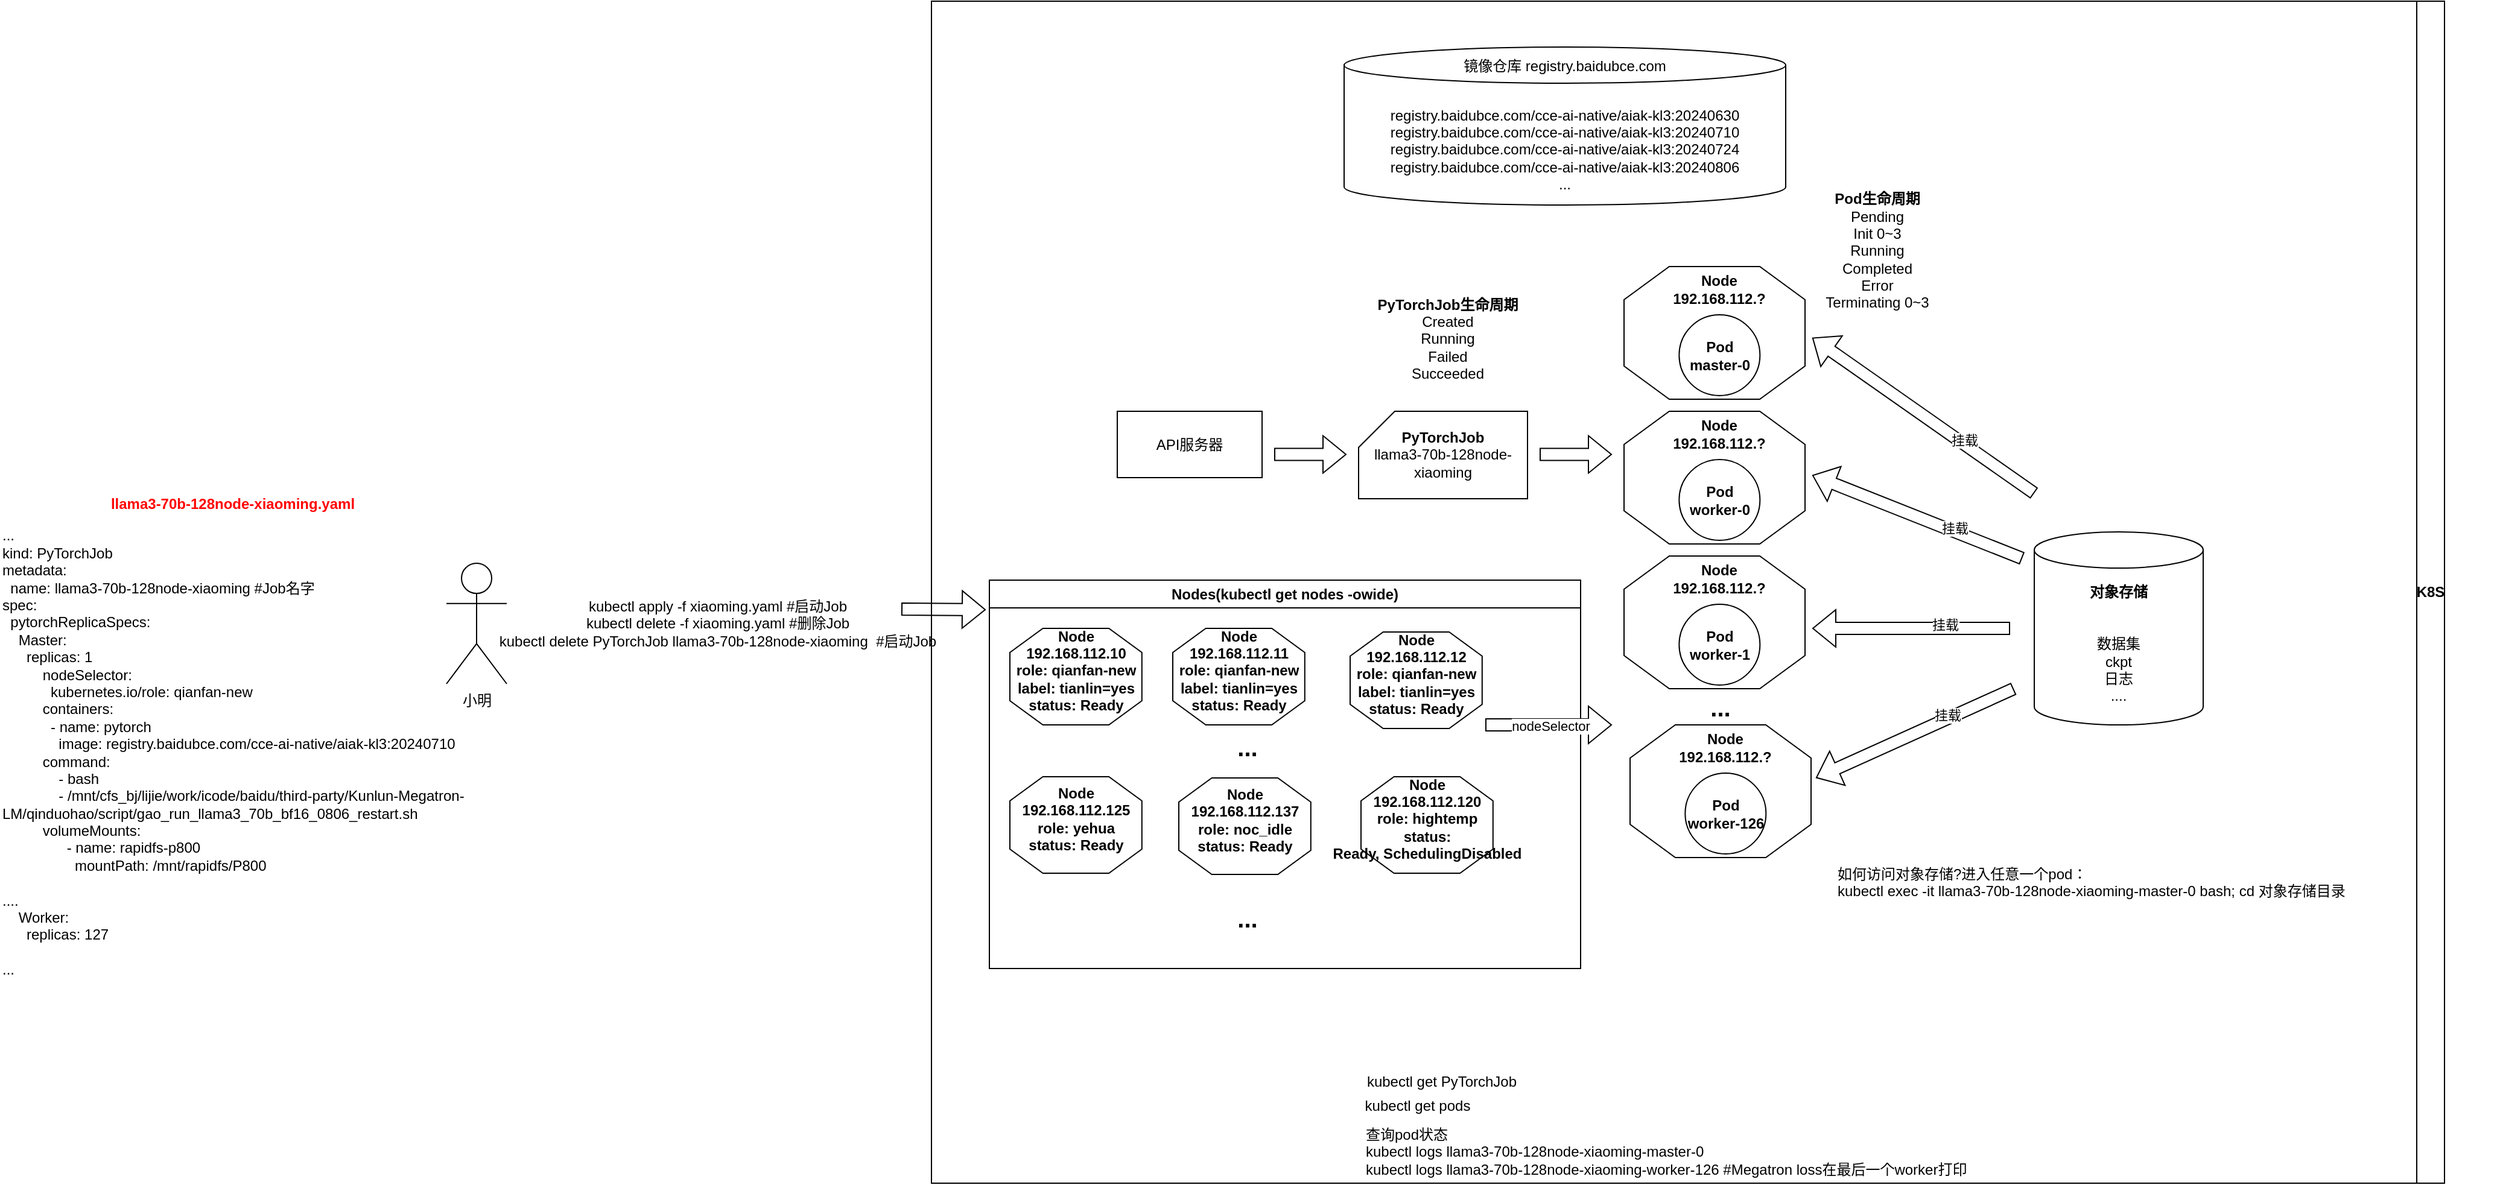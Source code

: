<mxfile version="24.7.7">
  <diagram name="第 1 页" id="JENwh_ecXETzRXdGQSSy">
    <mxGraphModel dx="2423" dy="1866" grid="0" gridSize="10" guides="1" tooltips="1" connect="1" arrows="1" fold="1" page="1" pageScale="1" pageWidth="827" pageHeight="1169" math="0" shadow="0">
      <root>
        <mxCell id="0" />
        <mxCell id="1" parent="0" />
        <mxCell id="48Nk2eateA9YyvYsNSkh-6" value="&lt;div&gt;...&lt;/div&gt;&lt;div&gt;kind: PyTorchJob&lt;/div&gt;&lt;div&gt;metadata:&lt;br&gt;&lt;/div&gt;&lt;div&gt;&amp;nbsp;&amp;nbsp;name:&amp;nbsp;&lt;span style=&quot;text-align: center; background-color: initial;&quot;&gt;llama3-70b-128node-xiaoming #Job名字&lt;/span&gt;&lt;/div&gt;&lt;div&gt;spec:&lt;/div&gt;&lt;div&gt;&amp;nbsp; pytorchReplicaSpecs:&lt;/div&gt;&lt;div&gt;&amp;nbsp; &amp;nbsp; Master:&lt;/div&gt;&lt;div&gt;&amp;nbsp; &amp;nbsp; &amp;nbsp; replicas: 1&lt;/div&gt;&lt;div&gt;&amp;nbsp; &amp;nbsp; &amp;nbsp;&amp;nbsp;&lt;span style=&quot;background-color: initial;&quot;&gt;&amp;nbsp; &amp;nbsp; nodeSelector:&lt;/span&gt;&lt;/div&gt;&lt;div&gt;&amp;nbsp; &amp;nbsp; &amp;nbsp; &amp;nbsp; &amp;nbsp; &amp;nbsp; kubernetes.io/role: qianfan-new&lt;/div&gt;&lt;div&gt;&amp;nbsp; &amp;nbsp; &amp;nbsp; &amp;nbsp; &amp;nbsp;&amp;nbsp;&lt;span style=&quot;background-color: initial;&quot;&gt;containers:&lt;/span&gt;&lt;/div&gt;&lt;div&gt;&amp;nbsp; &amp;nbsp; &amp;nbsp; &amp;nbsp; &amp;nbsp; &amp;nbsp; - name: pytorch&lt;/div&gt;&lt;div&gt;&amp;nbsp; &amp;nbsp; &amp;nbsp; &amp;nbsp; &amp;nbsp; &amp;nbsp; &amp;nbsp; image: registry.baidubce.com/cce-ai-native/aiak-kl3:20240710&lt;/div&gt;&lt;div&gt;&lt;div&gt;&amp;nbsp; &amp;nbsp; &amp;nbsp; &amp;nbsp; &amp;nbsp; command:&lt;/div&gt;&lt;div&gt;&amp;nbsp; &amp;nbsp; &amp;nbsp; &amp;nbsp; &amp;nbsp; &amp;nbsp; &amp;nbsp; - bash&lt;/div&gt;&lt;div&gt;&amp;nbsp; &amp;nbsp; &amp;nbsp; &amp;nbsp; &amp;nbsp; &amp;nbsp; &amp;nbsp; - /mnt/cfs_bj/lijie/work/icode/baidu/third-party/Kunlun-Megatron-LM/qinduohao/script/gao_run_llama3_70b_bf16_0806_restart.sh&lt;/div&gt;&lt;/div&gt;&lt;div&gt;&lt;div&gt;&amp;nbsp; &amp;nbsp; &amp;nbsp; &amp;nbsp; &amp;nbsp; volumeMounts:&lt;/div&gt;&lt;div&gt;&amp;nbsp; &amp;nbsp; &amp;nbsp; &amp;nbsp; &amp;nbsp; &amp;nbsp; &amp;nbsp; &amp;nbsp; - name: rapidfs-p800&lt;/div&gt;&lt;div&gt;&amp;nbsp; &amp;nbsp; &amp;nbsp; &amp;nbsp; &amp;nbsp; &amp;nbsp; &amp;nbsp; &amp;nbsp; &amp;nbsp; mountPath: /mnt/rapidfs/P800&lt;/div&gt;&lt;/div&gt;&lt;div&gt;&lt;br&gt;&lt;/div&gt;&lt;div&gt;....&lt;/div&gt;&lt;div&gt;&lt;div&gt;&amp;nbsp; &amp;nbsp; Worker:&lt;/div&gt;&lt;div&gt;&amp;nbsp; &amp;nbsp; &amp;nbsp; replicas: 127&lt;/div&gt;&lt;div&gt;&amp;nbsp; &amp;nbsp; &amp;nbsp;&amp;nbsp;&lt;/div&gt;&lt;/div&gt;&lt;div&gt;...&lt;/div&gt;" style="text;html=1;align=left;verticalAlign=middle;whiteSpace=wrap;rounded=0;" parent="1" vertex="1">
          <mxGeometry x="-440" y="22" width="440" height="410" as="geometry" />
        </mxCell>
        <mxCell id="48Nk2eateA9YyvYsNSkh-7" value="llama3-70b-128node-xiaoming.yaml" style="text;html=1;align=center;verticalAlign=middle;whiteSpace=wrap;rounded=0;fontColor=#FF0303;fontStyle=1" parent="1" vertex="1">
          <mxGeometry x="-362" y="6" width="230" height="30" as="geometry" />
        </mxCell>
        <mxCell id="48Nk2eateA9YyvYsNSkh-9" value="kubectl apply -f xiaoming.yaml #启动Job&lt;div&gt;kubectl delete -f xiaoming.yaml #删除Job&lt;/div&gt;&lt;div&gt;kubectl delete PyTorchJob&amp;nbsp;&lt;span style=&quot;background-color: initial;&quot;&gt;llama3-70b-128node-xiaoming&lt;/span&gt;&lt;span style=&quot;background-color: initial;&quot;&gt;&amp;nbsp;&amp;nbsp;#启动Job&lt;/span&gt;&lt;/div&gt;" style="text;html=1;align=center;verticalAlign=middle;whiteSpace=wrap;rounded=0;" parent="1" vertex="1">
          <mxGeometry x="-40" y="110" width="390" height="20" as="geometry" />
        </mxCell>
        <mxCell id="48Nk2eateA9YyvYsNSkh-10" value="K8S" style="swimlane;whiteSpace=wrap;html=1;direction=south;" parent="1" vertex="1">
          <mxGeometry x="332" y="-396" width="1254" height="980" as="geometry" />
        </mxCell>
        <mxCell id="48Nk2eateA9YyvYsNSkh-80" value="如何访问对象存储?进入任意一个pod：&#xa;kubectl exec -it llama3-70b-128node-xiaoming-master-0 bash; cd 对象存储目录" style="text;whiteSpace=wrap;" parent="48Nk2eateA9YyvYsNSkh-10" vertex="1">
          <mxGeometry x="749" y="710" width="550" height="30" as="geometry" />
        </mxCell>
        <mxCell id="48Nk2eateA9YyvYsNSkh-48" value="" style="group" parent="48Nk2eateA9YyvYsNSkh-10" vertex="1" connectable="0">
          <mxGeometry x="574" y="220" width="150" height="110" as="geometry" />
        </mxCell>
        <mxCell id="48Nk2eateA9YyvYsNSkh-49" value="" style="verticalLabelPosition=bottom;verticalAlign=top;html=1;shape=mxgraph.basic.polygon;polyCoords=[[0.25,0],[0.75,0],[1,0.25],[1,0.75],[0.75,1],[0.25,1],[0,0.75],[0,0.25]];polyline=0;" parent="48Nk2eateA9YyvYsNSkh-48" vertex="1">
          <mxGeometry width="150" height="110.0" as="geometry" />
        </mxCell>
        <mxCell id="48Nk2eateA9YyvYsNSkh-50" value="Node&lt;div&gt;192.168.112.?&lt;/div&gt;&lt;div&gt;&lt;br&gt;&lt;/div&gt;&lt;div&gt;&lt;br&gt;&lt;/div&gt;&lt;div&gt;&lt;br&gt;&lt;/div&gt;&lt;div&gt;&lt;br&gt;&lt;/div&gt;&lt;div&gt;&lt;br&gt;&lt;/div&gt;" style="text;html=1;align=center;verticalAlign=middle;whiteSpace=wrap;rounded=0;fontStyle=1" parent="48Nk2eateA9YyvYsNSkh-48" vertex="1">
          <mxGeometry x="25" y="22" width="108.333" height="66" as="geometry" />
        </mxCell>
        <mxCell id="48Nk2eateA9YyvYsNSkh-15" value="&lt;b&gt;Pod&lt;/b&gt;&lt;div&gt;&lt;b&gt;master-0&lt;/b&gt;&lt;/div&gt;" style="ellipse;whiteSpace=wrap;html=1;aspect=fixed;" parent="48Nk2eateA9YyvYsNSkh-48" vertex="1">
          <mxGeometry x="45.67" y="40" width="67" height="67" as="geometry" />
        </mxCell>
        <mxCell id="48Nk2eateA9YyvYsNSkh-12" value="API服务器" style="rounded=0;whiteSpace=wrap;html=1;" parent="48Nk2eateA9YyvYsNSkh-10" vertex="1">
          <mxGeometry x="154" y="340" width="120" height="55" as="geometry" />
        </mxCell>
        <mxCell id="48Nk2eateA9YyvYsNSkh-13" value="&lt;b&gt;PyTorchJob&lt;/b&gt;&lt;div&gt;llama3-70b-128node-xiaoming&lt;br&gt;&lt;/div&gt;" style="shape=card;whiteSpace=wrap;html=1;" parent="48Nk2eateA9YyvYsNSkh-10" vertex="1">
          <mxGeometry x="354" y="340" width="140" height="72.5" as="geometry" />
        </mxCell>
        <mxCell id="48Nk2eateA9YyvYsNSkh-23" value="..." style="text;html=1;align=center;verticalAlign=middle;whiteSpace=wrap;rounded=0;fontSize=20;fontStyle=1" parent="48Nk2eateA9YyvYsNSkh-10" vertex="1">
          <mxGeometry x="624" y="570" width="60" height="30" as="geometry" />
        </mxCell>
        <mxCell id="48Nk2eateA9YyvYsNSkh-38" value="Nodes(kubectl get nodes -owide)" style="swimlane;whiteSpace=wrap;html=1;" parent="48Nk2eateA9YyvYsNSkh-10" vertex="1">
          <mxGeometry x="48" y="480" width="490" height="322" as="geometry" />
        </mxCell>
        <mxCell id="LwYmsq861Xcj32AT4gmF-25" value="" style="group" vertex="1" connectable="0" parent="48Nk2eateA9YyvYsNSkh-38">
          <mxGeometry x="17" y="40" width="182" height="80" as="geometry" />
        </mxCell>
        <mxCell id="LwYmsq861Xcj32AT4gmF-26" value="" style="verticalLabelPosition=bottom;verticalAlign=top;html=1;shape=mxgraph.basic.polygon;polyCoords=[[0.25,0],[0.75,0],[1,0.25],[1,0.75],[0.75,1],[0.25,1],[0,0.75],[0,0.25]];polyline=0;" vertex="1" parent="LwYmsq861Xcj32AT4gmF-25">
          <mxGeometry width="109.399" height="80" as="geometry" />
        </mxCell>
        <mxCell id="LwYmsq861Xcj32AT4gmF-27" value="Node&lt;div&gt;192.168.112.10&lt;/div&gt;&lt;div&gt;role: qianfan-new&lt;/div&gt;&lt;div&gt;label: tianlin=yes&lt;br&gt;&lt;/div&gt;&lt;div&gt;status: Ready&lt;/div&gt;" style="text;html=1;align=center;verticalAlign=middle;whiteSpace=wrap;rounded=0;fontStyle=1" vertex="1" parent="LwYmsq861Xcj32AT4gmF-25">
          <mxGeometry x="-24.406" y="16" width="158.211" height="37.47" as="geometry" />
        </mxCell>
        <mxCell id="LwYmsq861Xcj32AT4gmF-39" value="" style="group" vertex="1" connectable="0" parent="48Nk2eateA9YyvYsNSkh-38">
          <mxGeometry x="299" y="43" width="182" height="80" as="geometry" />
        </mxCell>
        <mxCell id="LwYmsq861Xcj32AT4gmF-40" value="" style="verticalLabelPosition=bottom;verticalAlign=top;html=1;shape=mxgraph.basic.polygon;polyCoords=[[0.25,0],[0.75,0],[1,0.25],[1,0.75],[0.75,1],[0.25,1],[0,0.75],[0,0.25]];polyline=0;" vertex="1" parent="LwYmsq861Xcj32AT4gmF-39">
          <mxGeometry width="109.399" height="80" as="geometry" />
        </mxCell>
        <mxCell id="LwYmsq861Xcj32AT4gmF-41" value="Node&lt;div&gt;192.168.112.12&lt;/div&gt;&lt;div&gt;role: qianfan-new&lt;/div&gt;&lt;div&gt;label: tianlin=yes&lt;br&gt;&lt;/div&gt;&lt;div&gt;status: Ready&lt;/div&gt;" style="text;html=1;align=center;verticalAlign=middle;whiteSpace=wrap;rounded=0;fontStyle=1" vertex="1" parent="LwYmsq861Xcj32AT4gmF-39">
          <mxGeometry x="-24.406" y="16" width="158.211" height="37.47" as="geometry" />
        </mxCell>
        <mxCell id="LwYmsq861Xcj32AT4gmF-42" value="" style="group" vertex="1" connectable="0" parent="48Nk2eateA9YyvYsNSkh-38">
          <mxGeometry x="17" y="163" width="182" height="80" as="geometry" />
        </mxCell>
        <mxCell id="LwYmsq861Xcj32AT4gmF-43" value="" style="verticalLabelPosition=bottom;verticalAlign=top;html=1;shape=mxgraph.basic.polygon;polyCoords=[[0.25,0],[0.75,0],[1,0.25],[1,0.75],[0.75,1],[0.25,1],[0,0.75],[0,0.25]];polyline=0;" vertex="1" parent="LwYmsq861Xcj32AT4gmF-42">
          <mxGeometry width="109.399" height="80" as="geometry" />
        </mxCell>
        <mxCell id="LwYmsq861Xcj32AT4gmF-44" value="Node&lt;div&gt;192.168.112.125&lt;/div&gt;&lt;div&gt;role: yehua&lt;/div&gt;&lt;div&gt;status: Ready&lt;/div&gt;" style="text;html=1;align=center;verticalAlign=middle;whiteSpace=wrap;rounded=0;fontStyle=1" vertex="1" parent="LwYmsq861Xcj32AT4gmF-42">
          <mxGeometry x="-24.406" y="16" width="158.211" height="37.47" as="geometry" />
        </mxCell>
        <mxCell id="LwYmsq861Xcj32AT4gmF-45" value="" style="group" vertex="1" connectable="0" parent="48Nk2eateA9YyvYsNSkh-38">
          <mxGeometry x="157" y="164" width="182" height="80" as="geometry" />
        </mxCell>
        <mxCell id="LwYmsq861Xcj32AT4gmF-46" value="" style="verticalLabelPosition=bottom;verticalAlign=top;html=1;shape=mxgraph.basic.polygon;polyCoords=[[0.25,0],[0.75,0],[1,0.25],[1,0.75],[0.75,1],[0.25,1],[0,0.75],[0,0.25]];polyline=0;" vertex="1" parent="LwYmsq861Xcj32AT4gmF-45">
          <mxGeometry width="109.399" height="80" as="geometry" />
        </mxCell>
        <mxCell id="LwYmsq861Xcj32AT4gmF-47" value="Node&lt;div&gt;192.168.112.137&lt;/div&gt;&lt;div&gt;role: noc_idle&lt;/div&gt;&lt;div&gt;status: Ready&lt;/div&gt;" style="text;html=1;align=center;verticalAlign=middle;whiteSpace=wrap;rounded=0;fontStyle=1" vertex="1" parent="LwYmsq861Xcj32AT4gmF-45">
          <mxGeometry x="-24.406" y="16" width="158.211" height="37.47" as="geometry" />
        </mxCell>
        <mxCell id="LwYmsq861Xcj32AT4gmF-48" value="" style="group" vertex="1" connectable="0" parent="48Nk2eateA9YyvYsNSkh-38">
          <mxGeometry x="308" y="163" width="182" height="80" as="geometry" />
        </mxCell>
        <mxCell id="LwYmsq861Xcj32AT4gmF-49" value="" style="verticalLabelPosition=bottom;verticalAlign=top;html=1;shape=mxgraph.basic.polygon;polyCoords=[[0.25,0],[0.75,0],[1,0.25],[1,0.75],[0.75,1],[0.25,1],[0,0.75],[0,0.25]];polyline=0;" vertex="1" parent="LwYmsq861Xcj32AT4gmF-48">
          <mxGeometry width="109.399" height="80" as="geometry" />
        </mxCell>
        <mxCell id="LwYmsq861Xcj32AT4gmF-50" value="Node&lt;div&gt;192.168.112.120&lt;/div&gt;&lt;div&gt;role:&amp;nbsp;hightemp&lt;/div&gt;&lt;div&gt;status: Ready,&amp;nbsp;SchedulingDisabled&lt;/div&gt;" style="text;html=1;align=center;verticalAlign=middle;whiteSpace=wrap;rounded=0;fontStyle=1" vertex="1" parent="LwYmsq861Xcj32AT4gmF-48">
          <mxGeometry x="-24.406" y="16" width="158.211" height="37.47" as="geometry" />
        </mxCell>
        <mxCell id="48Nk2eateA9YyvYsNSkh-35" value="..." style="text;html=1;align=center;verticalAlign=middle;whiteSpace=wrap;rounded=0;fontSize=20;fontStyle=1" parent="48Nk2eateA9YyvYsNSkh-38" vertex="1">
          <mxGeometry x="184" y="123" width="60" height="30" as="geometry" />
        </mxCell>
        <mxCell id="LwYmsq861Xcj32AT4gmF-51" value="..." style="text;html=1;align=center;verticalAlign=middle;whiteSpace=wrap;rounded=0;fontSize=20;fontStyle=1" vertex="1" parent="48Nk2eateA9YyvYsNSkh-38">
          <mxGeometry x="184" y="265" width="60" height="30" as="geometry" />
        </mxCell>
        <mxCell id="48Nk2eateA9YyvYsNSkh-39" value="" style="shape=flexArrow;endArrow=classic;html=1;rounded=0;" parent="48Nk2eateA9YyvYsNSkh-10" edge="1">
          <mxGeometry width="50" height="50" relative="1" as="geometry">
            <mxPoint x="459" y="600" as="sourcePoint" />
            <mxPoint x="564" y="600" as="targetPoint" />
          </mxGeometry>
        </mxCell>
        <mxCell id="48Nk2eateA9YyvYsNSkh-40" value="nodeSelector" style="edgeLabel;html=1;align=center;verticalAlign=middle;resizable=0;points=[];" parent="48Nk2eateA9YyvYsNSkh-39" vertex="1" connectable="0">
          <mxGeometry x="0.015" y="-1" relative="1" as="geometry">
            <mxPoint as="offset" />
          </mxGeometry>
        </mxCell>
        <mxCell id="48Nk2eateA9YyvYsNSkh-52" value="" style="group" parent="48Nk2eateA9YyvYsNSkh-10" vertex="1" connectable="0">
          <mxGeometry x="574" y="340" width="150" height="110" as="geometry" />
        </mxCell>
        <mxCell id="48Nk2eateA9YyvYsNSkh-53" value="" style="verticalLabelPosition=bottom;verticalAlign=top;html=1;shape=mxgraph.basic.polygon;polyCoords=[[0.25,0],[0.75,0],[1,0.25],[1,0.75],[0.75,1],[0.25,1],[0,0.75],[0,0.25]];polyline=0;" parent="48Nk2eateA9YyvYsNSkh-52" vertex="1">
          <mxGeometry width="150" height="110.0" as="geometry" />
        </mxCell>
        <mxCell id="48Nk2eateA9YyvYsNSkh-54" value="Node&lt;div&gt;192.168.112.?&lt;/div&gt;&lt;div&gt;&lt;br&gt;&lt;/div&gt;&lt;div&gt;&lt;br&gt;&lt;/div&gt;&lt;div&gt;&lt;br&gt;&lt;/div&gt;&lt;div&gt;&lt;br&gt;&lt;/div&gt;&lt;div&gt;&lt;br&gt;&lt;/div&gt;" style="text;html=1;align=center;verticalAlign=middle;whiteSpace=wrap;rounded=0;fontStyle=1" parent="48Nk2eateA9YyvYsNSkh-52" vertex="1">
          <mxGeometry x="25" y="22" width="108.333" height="66" as="geometry" />
        </mxCell>
        <mxCell id="48Nk2eateA9YyvYsNSkh-55" value="&lt;b&gt;Pod&lt;/b&gt;&lt;div&gt;&lt;b&gt;worker-0&lt;/b&gt;&lt;/div&gt;" style="ellipse;whiteSpace=wrap;html=1;aspect=fixed;" parent="48Nk2eateA9YyvYsNSkh-52" vertex="1">
          <mxGeometry x="45.67" y="40" width="67" height="67" as="geometry" />
        </mxCell>
        <mxCell id="48Nk2eateA9YyvYsNSkh-56" value="" style="group" parent="48Nk2eateA9YyvYsNSkh-10" vertex="1" connectable="0">
          <mxGeometry x="574" y="460" width="150" height="110" as="geometry" />
        </mxCell>
        <mxCell id="48Nk2eateA9YyvYsNSkh-57" value="" style="verticalLabelPosition=bottom;verticalAlign=top;html=1;shape=mxgraph.basic.polygon;polyCoords=[[0.25,0],[0.75,0],[1,0.25],[1,0.75],[0.75,1],[0.25,1],[0,0.75],[0,0.25]];polyline=0;" parent="48Nk2eateA9YyvYsNSkh-56" vertex="1">
          <mxGeometry width="150" height="110.0" as="geometry" />
        </mxCell>
        <mxCell id="48Nk2eateA9YyvYsNSkh-58" value="Node&lt;div&gt;192.168.112.?&lt;/div&gt;&lt;div&gt;&lt;br&gt;&lt;/div&gt;&lt;div&gt;&lt;br&gt;&lt;/div&gt;&lt;div&gt;&lt;br&gt;&lt;/div&gt;&lt;div&gt;&lt;br&gt;&lt;/div&gt;&lt;div&gt;&lt;br&gt;&lt;/div&gt;" style="text;html=1;align=center;verticalAlign=middle;whiteSpace=wrap;rounded=0;fontStyle=1" parent="48Nk2eateA9YyvYsNSkh-56" vertex="1">
          <mxGeometry x="25" y="22" width="108.333" height="66" as="geometry" />
        </mxCell>
        <mxCell id="48Nk2eateA9YyvYsNSkh-59" value="&lt;b&gt;Pod&lt;/b&gt;&lt;div&gt;&lt;b&gt;worker-1&lt;/b&gt;&lt;/div&gt;" style="ellipse;whiteSpace=wrap;html=1;aspect=fixed;" parent="48Nk2eateA9YyvYsNSkh-56" vertex="1">
          <mxGeometry x="45.67" y="40" width="67" height="67" as="geometry" />
        </mxCell>
        <mxCell id="48Nk2eateA9YyvYsNSkh-60" value="" style="group" parent="48Nk2eateA9YyvYsNSkh-10" vertex="1" connectable="0">
          <mxGeometry x="579" y="600" width="150" height="110" as="geometry" />
        </mxCell>
        <mxCell id="48Nk2eateA9YyvYsNSkh-61" value="" style="verticalLabelPosition=bottom;verticalAlign=top;html=1;shape=mxgraph.basic.polygon;polyCoords=[[0.25,0],[0.75,0],[1,0.25],[1,0.75],[0.75,1],[0.25,1],[0,0.75],[0,0.25]];polyline=0;" parent="48Nk2eateA9YyvYsNSkh-60" vertex="1">
          <mxGeometry width="150" height="110.0" as="geometry" />
        </mxCell>
        <mxCell id="48Nk2eateA9YyvYsNSkh-62" value="Node&lt;div&gt;192.168.112.?&lt;/div&gt;&lt;div&gt;&lt;br&gt;&lt;/div&gt;&lt;div&gt;&lt;br&gt;&lt;/div&gt;&lt;div&gt;&lt;br&gt;&lt;/div&gt;&lt;div&gt;&lt;br&gt;&lt;/div&gt;&lt;div&gt;&lt;br&gt;&lt;/div&gt;" style="text;html=1;align=center;verticalAlign=middle;whiteSpace=wrap;rounded=0;fontStyle=1" parent="48Nk2eateA9YyvYsNSkh-60" vertex="1">
          <mxGeometry x="25" y="22" width="108.333" height="66" as="geometry" />
        </mxCell>
        <mxCell id="48Nk2eateA9YyvYsNSkh-63" value="&lt;b&gt;Pod&lt;/b&gt;&lt;div&gt;&lt;b&gt;worker-126&lt;/b&gt;&lt;/div&gt;" style="ellipse;whiteSpace=wrap;html=1;aspect=fixed;" parent="48Nk2eateA9YyvYsNSkh-60" vertex="1">
          <mxGeometry x="45.67" y="40" width="67" height="67" as="geometry" />
        </mxCell>
        <mxCell id="48Nk2eateA9YyvYsNSkh-65" value="&lt;b&gt;对象存储&lt;/b&gt;&lt;div&gt;&lt;br&gt;&lt;/div&gt;&lt;div&gt;&lt;br&gt;&lt;div&gt;数据集&lt;/div&gt;&lt;div&gt;ckpt&lt;/div&gt;&lt;div&gt;日志&lt;/div&gt;&lt;div&gt;....&lt;/div&gt;&lt;/div&gt;" style="shape=cylinder3;whiteSpace=wrap;html=1;boundedLbl=1;backgroundOutline=1;size=15;" parent="48Nk2eateA9YyvYsNSkh-10" vertex="1">
          <mxGeometry x="914" y="440" width="140" height="160" as="geometry" />
        </mxCell>
        <mxCell id="48Nk2eateA9YyvYsNSkh-66" value="" style="shape=flexArrow;endArrow=classic;html=1;rounded=0;" parent="48Nk2eateA9YyvYsNSkh-10" edge="1">
          <mxGeometry width="50" height="50" relative="1" as="geometry">
            <mxPoint x="894" y="520" as="sourcePoint" />
            <mxPoint x="730" y="520" as="targetPoint" />
          </mxGeometry>
        </mxCell>
        <mxCell id="48Nk2eateA9YyvYsNSkh-67" value="挂载" style="edgeLabel;html=1;align=center;verticalAlign=middle;resizable=0;points=[];" parent="48Nk2eateA9YyvYsNSkh-66" vertex="1" connectable="0">
          <mxGeometry x="-0.344" y="-3" relative="1" as="geometry">
            <mxPoint as="offset" />
          </mxGeometry>
        </mxCell>
        <mxCell id="48Nk2eateA9YyvYsNSkh-68" value="&lt;b&gt;Pod生命周期&lt;/b&gt;&lt;div&gt;&lt;div&gt;Pending&lt;/div&gt;&lt;div&gt;&lt;div&gt;Init 0~3&lt;/div&gt;&lt;div&gt;&lt;span style=&quot;background-color: initial;&quot;&gt;Running&lt;/span&gt;&lt;br&gt;&lt;/div&gt;&lt;div&gt;Completed&lt;/div&gt;&lt;div&gt;Error&lt;/div&gt;&lt;div&gt;Terminating 0~3&lt;/div&gt;&lt;/div&gt;&lt;/div&gt;" style="text;html=1;align=center;verticalAlign=middle;whiteSpace=wrap;rounded=0;" parent="48Nk2eateA9YyvYsNSkh-10" vertex="1">
          <mxGeometry x="709" y="157" width="150" height="100" as="geometry" />
        </mxCell>
        <mxCell id="48Nk2eateA9YyvYsNSkh-69" value="&lt;b&gt;PyTorchJob生命周期&lt;/b&gt;&lt;div&gt;&lt;div&gt;Created&lt;/div&gt;&lt;div&gt;Running&lt;/div&gt;&lt;div&gt;Failed&lt;/div&gt;&lt;div&gt;Succeeded&lt;/div&gt;&lt;/div&gt;" style="text;html=1;align=center;verticalAlign=middle;whiteSpace=wrap;rounded=0;" parent="48Nk2eateA9YyvYsNSkh-10" vertex="1">
          <mxGeometry x="364" y="230" width="128" height="100" as="geometry" />
        </mxCell>
        <mxCell id="48Nk2eateA9YyvYsNSkh-89" value="" style="shape=flexArrow;endArrow=classic;html=1;rounded=0;" parent="48Nk2eateA9YyvYsNSkh-10" edge="1">
          <mxGeometry width="50" height="50" relative="1" as="geometry">
            <mxPoint x="284" y="375.75" as="sourcePoint" />
            <mxPoint x="344" y="375.75" as="targetPoint" />
          </mxGeometry>
        </mxCell>
        <mxCell id="48Nk2eateA9YyvYsNSkh-91" value="" style="shape=flexArrow;endArrow=classic;html=1;rounded=0;" parent="48Nk2eateA9YyvYsNSkh-10" edge="1">
          <mxGeometry width="50" height="50" relative="1" as="geometry">
            <mxPoint x="504" y="375.75" as="sourcePoint" />
            <mxPoint x="564" y="375.75" as="targetPoint" />
          </mxGeometry>
        </mxCell>
        <mxCell id="48Nk2eateA9YyvYsNSkh-87" value="" style="shape=flexArrow;endArrow=classic;html=1;rounded=0;" parent="48Nk2eateA9YyvYsNSkh-10" edge="1">
          <mxGeometry width="50" height="50" relative="1" as="geometry">
            <mxPoint x="-25" y="504" as="sourcePoint" />
            <mxPoint x="45" y="504.5" as="targetPoint" />
          </mxGeometry>
        </mxCell>
        <mxCell id="LwYmsq861Xcj32AT4gmF-4" value="" style="group" vertex="1" connectable="0" parent="48Nk2eateA9YyvYsNSkh-10">
          <mxGeometry x="334" y="38" width="382" height="188" as="geometry" />
        </mxCell>
        <mxCell id="LwYmsq861Xcj32AT4gmF-2" value="" style="shape=cylinder3;whiteSpace=wrap;html=1;boundedLbl=1;backgroundOutline=1;size=15;" vertex="1" parent="LwYmsq861Xcj32AT4gmF-4">
          <mxGeometry x="8" width="366" height="131" as="geometry" />
        </mxCell>
        <mxCell id="LwYmsq861Xcj32AT4gmF-1" value="镜像仓库&amp;nbsp;registry.baidubce.com" style="text;html=1;align=center;verticalAlign=middle;whiteSpace=wrap;rounded=0;" vertex="1" parent="LwYmsq861Xcj32AT4gmF-4">
          <mxGeometry x="89" width="204" height="31" as="geometry" />
        </mxCell>
        <mxCell id="LwYmsq861Xcj32AT4gmF-3" value="&lt;div&gt;registry.baidubce.com/cce-ai-native/aiak-kl3:20240630&lt;br&gt;&lt;/div&gt;registry.baidubce.com/cce-ai-native/aiak-kl3:20240710&lt;div&gt;registry.baidubce.com/cce-ai-native/aiak-kl3:20240724&lt;br&gt;&lt;/div&gt;&lt;div&gt;registry.baidubce.com/cce-ai-native/aiak-kl3:20240806&lt;br&gt;&lt;/div&gt;&lt;div&gt;...&lt;/div&gt;" style="text;html=1;align=center;verticalAlign=middle;whiteSpace=wrap;rounded=0;" vertex="1" parent="LwYmsq861Xcj32AT4gmF-4">
          <mxGeometry y="25" width="382" height="120" as="geometry" />
        </mxCell>
        <mxCell id="LwYmsq861Xcj32AT4gmF-5" value="" style="shape=flexArrow;endArrow=classic;html=1;rounded=0;" edge="1" parent="48Nk2eateA9YyvYsNSkh-10">
          <mxGeometry width="50" height="50" relative="1" as="geometry">
            <mxPoint x="904" y="462" as="sourcePoint" />
            <mxPoint x="730" y="393" as="targetPoint" />
          </mxGeometry>
        </mxCell>
        <mxCell id="LwYmsq861Xcj32AT4gmF-6" value="挂载" style="edgeLabel;html=1;align=center;verticalAlign=middle;resizable=0;points=[];" vertex="1" connectable="0" parent="LwYmsq861Xcj32AT4gmF-5">
          <mxGeometry x="-0.344" y="-3" relative="1" as="geometry">
            <mxPoint as="offset" />
          </mxGeometry>
        </mxCell>
        <mxCell id="LwYmsq861Xcj32AT4gmF-7" value="" style="shape=flexArrow;endArrow=classic;html=1;rounded=0;" edge="1" parent="48Nk2eateA9YyvYsNSkh-10">
          <mxGeometry width="50" height="50" relative="1" as="geometry">
            <mxPoint x="914" y="408" as="sourcePoint" />
            <mxPoint x="730" y="279" as="targetPoint" />
          </mxGeometry>
        </mxCell>
        <mxCell id="LwYmsq861Xcj32AT4gmF-8" value="挂载" style="edgeLabel;html=1;align=center;verticalAlign=middle;resizable=0;points=[];" vertex="1" connectable="0" parent="LwYmsq861Xcj32AT4gmF-7">
          <mxGeometry x="-0.344" y="-3" relative="1" as="geometry">
            <mxPoint as="offset" />
          </mxGeometry>
        </mxCell>
        <mxCell id="LwYmsq861Xcj32AT4gmF-9" value="" style="shape=flexArrow;endArrow=classic;html=1;rounded=0;" edge="1" parent="48Nk2eateA9YyvYsNSkh-10">
          <mxGeometry width="50" height="50" relative="1" as="geometry">
            <mxPoint x="897" y="570" as="sourcePoint" />
            <mxPoint x="733" y="644" as="targetPoint" />
          </mxGeometry>
        </mxCell>
        <mxCell id="LwYmsq861Xcj32AT4gmF-10" value="挂载" style="edgeLabel;html=1;align=center;verticalAlign=middle;resizable=0;points=[];" vertex="1" connectable="0" parent="LwYmsq861Xcj32AT4gmF-9">
          <mxGeometry x="-0.344" y="-3" relative="1" as="geometry">
            <mxPoint as="offset" />
          </mxGeometry>
        </mxCell>
        <mxCell id="48Nk2eateA9YyvYsNSkh-70" value="小明" style="shape=umlActor;verticalLabelPosition=bottom;verticalAlign=top;html=1;outlineConnect=0;" parent="1" vertex="1">
          <mxGeometry x="-70" y="70" width="50" height="100" as="geometry" />
        </mxCell>
        <mxCell id="48Nk2eateA9YyvYsNSkh-78" value="查询pod状态&#xa;kubectl logs llama3-70b-128node-xiaoming-master-0&#xa;kubectl logs llama3-70b-128node-xiaoming-worker-126 #Megatron loss在最后一个worker打印" style="text;whiteSpace=wrap;" parent="1" vertex="1">
          <mxGeometry x="690" y="530" width="550" height="40" as="geometry" />
        </mxCell>
        <mxCell id="48Nk2eateA9YyvYsNSkh-83" value="&lt;div&gt;kubectl get PyTorchJob&lt;/div&gt;" style="text;html=1;align=center;verticalAlign=middle;whiteSpace=wrap;rounded=0;" parent="1" vertex="1">
          <mxGeometry x="600" y="490" width="310" height="20" as="geometry" />
        </mxCell>
        <mxCell id="48Nk2eateA9YyvYsNSkh-85" value="&lt;div&gt;&lt;span style=&quot;background-color: initial;&quot;&gt;kubectl get pods&lt;/span&gt;&lt;br&gt;&lt;/div&gt;" style="text;html=1;align=center;verticalAlign=middle;whiteSpace=wrap;rounded=0;" parent="1" vertex="1">
          <mxGeometry x="580" y="510" width="310" height="20" as="geometry" />
        </mxCell>
        <mxCell id="LwYmsq861Xcj32AT4gmF-36" value="" style="group" vertex="1" connectable="0" parent="1">
          <mxGeometry x="532" y="124" width="182" height="80" as="geometry" />
        </mxCell>
        <mxCell id="LwYmsq861Xcj32AT4gmF-37" value="" style="verticalLabelPosition=bottom;verticalAlign=top;html=1;shape=mxgraph.basic.polygon;polyCoords=[[0.25,0],[0.75,0],[1,0.25],[1,0.75],[0.75,1],[0.25,1],[0,0.75],[0,0.25]];polyline=0;" vertex="1" parent="LwYmsq861Xcj32AT4gmF-36">
          <mxGeometry width="109.399" height="80" as="geometry" />
        </mxCell>
        <mxCell id="LwYmsq861Xcj32AT4gmF-38" value="Node&lt;div&gt;192.168.112.11&lt;/div&gt;&lt;div&gt;role: qianfan-new&lt;/div&gt;&lt;div&gt;label: tianlin=yes&lt;/div&gt;&lt;div&gt;status: Ready&lt;/div&gt;" style="text;html=1;align=center;verticalAlign=middle;whiteSpace=wrap;rounded=0;fontStyle=1" vertex="1" parent="LwYmsq861Xcj32AT4gmF-36">
          <mxGeometry x="-24.406" y="16" width="158.211" height="37.47" as="geometry" />
        </mxCell>
      </root>
    </mxGraphModel>
  </diagram>
</mxfile>
